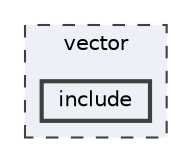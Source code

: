 digraph "C:/Users/Lenovo/Desktop/2-uzduotis/vector/include"
{
 // LATEX_PDF_SIZE
  bgcolor="transparent";
  edge [fontname=Helvetica,fontsize=10,labelfontname=Helvetica,labelfontsize=10];
  node [fontname=Helvetica,fontsize=10,shape=box,height=0.2,width=0.4];
  compound=true
  subgraph clusterdir_1fe2e3f40887fbec9fd2493c34e7d145 {
    graph [ bgcolor="#edf0f7", pencolor="grey25", label="vector", fontname=Helvetica,fontsize=10 style="filled,dashed", URL="dir_1fe2e3f40887fbec9fd2493c34e7d145.html",tooltip=""]
  dir_6ee3340e480389ec80f8e3b6ea109427 [label="include", fillcolor="#edf0f7", color="grey25", style="filled,bold", URL="dir_6ee3340e480389ec80f8e3b6ea109427.html",tooltip=""];
  }
}
